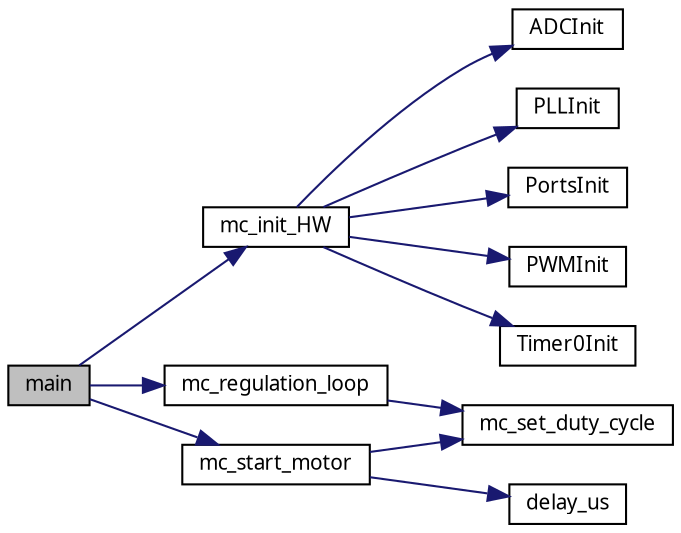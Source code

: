 digraph G
{
  edge [fontname="FreeSans.ttf",fontsize=10,labelfontname="FreeSans.ttf",labelfontsize=10];
  node [fontname="FreeSans.ttf",fontsize=10,shape=record];
  rankdir=LR;
  Node1 [label="main",height=0.2,width=0.4,color="black", fillcolor="grey75", style="filled" fontcolor="black"];
  Node1 -> Node2 [color="midnightblue",fontsize=10,style="solid",fontname="FreeSans.ttf"];
  Node2 [label="mc_init_HW",height=0.2,width=0.4,color="black", fillcolor="white", style="filled",URL="$mc__drv_8c.html#4b4b083e0871dfd8d9f1b97ae9856d79",tooltip="This function initializes the hardware/software resources required for motor driver..."];
  Node2 -> Node3 [color="midnightblue",fontsize=10,style="solid",fontname="FreeSans.ttf"];
  Node3 [label="ADCInit",height=0.2,width=0.4,color="black", fillcolor="white", style="filled",URL="$mc__drv_8c.html#39150f192703c8fc5f1885bc21deee7f"];
  Node2 -> Node4 [color="midnightblue",fontsize=10,style="solid",fontname="FreeSans.ttf"];
  Node4 [label="PLLInit",height=0.2,width=0.4,color="black", fillcolor="white", style="filled",URL="$mc__drv_8c.html#fd97a5c7082aa9e61208673dc43111cf"];
  Node2 -> Node5 [color="midnightblue",fontsize=10,style="solid",fontname="FreeSans.ttf"];
  Node5 [label="PortsInit",height=0.2,width=0.4,color="black", fillcolor="white", style="filled",URL="$mc__drv_8c.html#262818491cabe93389170ea942205ba5"];
  Node2 -> Node6 [color="midnightblue",fontsize=10,style="solid",fontname="FreeSans.ttf"];
  Node6 [label="PWMInit",height=0.2,width=0.4,color="black", fillcolor="white", style="filled",URL="$mc__drv_8c.html#d95396827638cbb90d74fa0f9e3f7809"];
  Node2 -> Node7 [color="midnightblue",fontsize=10,style="solid",fontname="FreeSans.ttf"];
  Node7 [label="Timer0Init",height=0.2,width=0.4,color="black", fillcolor="white", style="filled",URL="$mc__drv_8c.html#f694ac03b6ae45fa92320fb1ddeee7a9"];
  Node1 -> Node8 [color="midnightblue",fontsize=10,style="solid",fontname="FreeSans.ttf"];
  Node8 [label="mc_regulation_loop",height=0.2,width=0.4,color="black", fillcolor="white", style="filled",URL="$mc__control_8c.html#f3a4fbf44fc73b105bfb36a2ad11024c",tooltip="This function launches speed control or no regulation."];
  Node8 -> Node9 [color="midnightblue",fontsize=10,style="solid",fontname="FreeSans.ttf"];
  Node9 [label="mc_set_duty_cycle",height=0.2,width=0.4,color="black", fillcolor="white", style="filled",URL="$mc__control_8c.html#b9649ab2c1b8706d8cdfb2ce2b42c90c",tooltip="This function set duty cycle."];
  Node1 -> Node10 [color="midnightblue",fontsize=10,style="solid",fontname="FreeSans.ttf"];
  Node10 [label="mc_start_motor",height=0.2,width=0.4,color="black", fillcolor="white", style="filled",URL="$mc__control_8c.html#d58655cc1f46c6a43f7afb8570428739",tooltip="Executes the motor startup sequence."];
  Node10 -> Node11 [color="midnightblue",fontsize=10,style="solid",fontname="FreeSans.ttf"];
  Node11 [label="delay_us",height=0.2,width=0.4,color="black", fillcolor="white", style="filled",URL="$mc__control_8c.html#40beb3300dc6f6972acf9068bec4c7cf",tooltip="This function generates a delay used during startup."];
  Node10 -> Node9 [color="midnightblue",fontsize=10,style="solid",fontname="FreeSans.ttf"];
}
